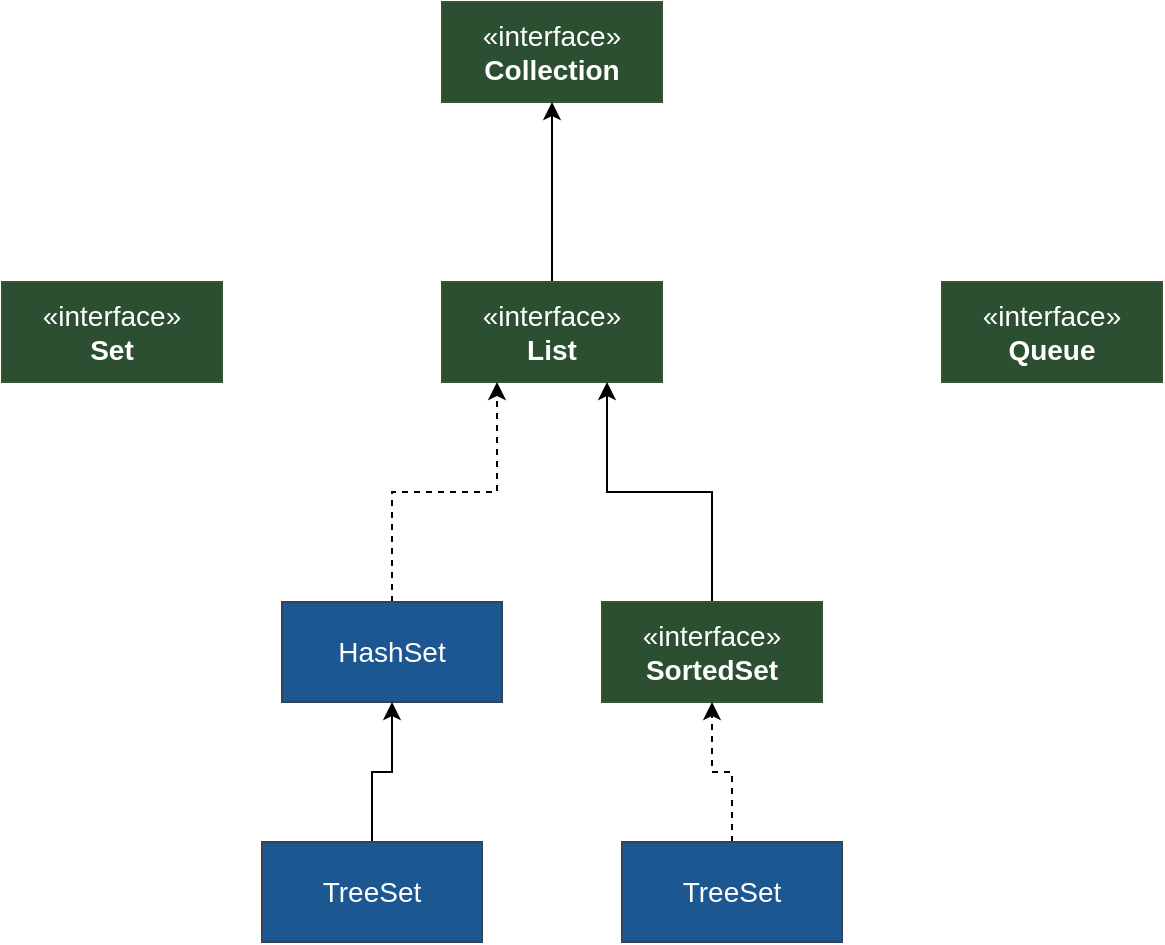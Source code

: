 <mxfile version="26.2.15" pages="2">
  <diagram name="collection" id="-2towvH4MHdE9i-vxk6R">
    <mxGraphModel dx="885" dy="650" grid="1" gridSize="10" guides="1" tooltips="1" connect="1" arrows="1" fold="1" page="1" pageScale="1" pageWidth="4681" pageHeight="3300" math="0" shadow="0">
      <root>
        <mxCell id="0" />
        <mxCell id="1" parent="0" />
        <mxCell id="0SrvfPggg7ZYmpCGv3lE-6" value="«interface»&lt;br style=&quot;font-size: 14px;&quot;&gt;&lt;b style=&quot;font-size: 14px;&quot;&gt;Collection&lt;/b&gt;" style="html=1;whiteSpace=wrap;fontSize=14;fillColor=#2C4F32;strokeColor=#3A5431;fontColor=#ffffff;" parent="1" vertex="1">
          <mxGeometry x="470" y="100" width="110" height="50" as="geometry" />
        </mxCell>
        <mxCell id="0SrvfPggg7ZYmpCGv3lE-7" value="«interface»&lt;br style=&quot;font-size: 14px;&quot;&gt;&lt;b&gt;Set&lt;/b&gt;" style="html=1;whiteSpace=wrap;fontSize=14;fillColor=#2C4F32;strokeColor=#3A5431;fontColor=#ffffff;" parent="1" vertex="1">
          <mxGeometry x="250" y="240" width="110" height="50" as="geometry" />
        </mxCell>
        <mxCell id="0SrvfPggg7ZYmpCGv3lE-19" style="edgeStyle=orthogonalEdgeStyle;rounded=0;orthogonalLoop=1;jettySize=auto;html=1;entryX=0.5;entryY=1;entryDx=0;entryDy=0;" parent="1" source="0SrvfPggg7ZYmpCGv3lE-8" target="0SrvfPggg7ZYmpCGv3lE-6" edge="1">
          <mxGeometry relative="1" as="geometry" />
        </mxCell>
        <mxCell id="0SrvfPggg7ZYmpCGv3lE-8" value="«interface»&lt;br style=&quot;font-size: 14px;&quot;&gt;&lt;b&gt;List&lt;/b&gt;" style="html=1;whiteSpace=wrap;fontSize=14;fillColor=#2C4F32;strokeColor=#3A5431;fontColor=#ffffff;" parent="1" vertex="1">
          <mxGeometry x="470" y="240" width="110" height="50" as="geometry" />
        </mxCell>
        <mxCell id="0SrvfPggg7ZYmpCGv3lE-9" value="«interface»&lt;br style=&quot;font-size: 14px;&quot;&gt;&lt;b&gt;Queue&lt;/b&gt;" style="html=1;whiteSpace=wrap;fontSize=14;fillColor=#2C4F32;strokeColor=#3A5431;fontColor=#ffffff;" parent="1" vertex="1">
          <mxGeometry x="720" y="240" width="110" height="50" as="geometry" />
        </mxCell>
        <mxCell id="0SrvfPggg7ZYmpCGv3lE-17" style="edgeStyle=orthogonalEdgeStyle;rounded=0;orthogonalLoop=1;jettySize=auto;html=1;entryX=0.75;entryY=1;entryDx=0;entryDy=0;" parent="1" source="0SrvfPggg7ZYmpCGv3lE-10" target="0SrvfPggg7ZYmpCGv3lE-8" edge="1">
          <mxGeometry relative="1" as="geometry" />
        </mxCell>
        <mxCell id="0SrvfPggg7ZYmpCGv3lE-10" value="«interface»&lt;br style=&quot;font-size: 14px;&quot;&gt;&lt;b&gt;SortedSet&lt;/b&gt;" style="html=1;whiteSpace=wrap;fontSize=14;fillColor=#2C4F32;strokeColor=#3A5431;fontColor=#ffffff;" parent="1" vertex="1">
          <mxGeometry x="550" y="400" width="110" height="50" as="geometry" />
        </mxCell>
        <mxCell id="0SrvfPggg7ZYmpCGv3lE-18" style="edgeStyle=orthogonalEdgeStyle;rounded=0;orthogonalLoop=1;jettySize=auto;html=1;entryX=0.25;entryY=1;entryDx=0;entryDy=0;dashed=1;" parent="1" source="0SrvfPggg7ZYmpCGv3lE-11" target="0SrvfPggg7ZYmpCGv3lE-8" edge="1">
          <mxGeometry relative="1" as="geometry" />
        </mxCell>
        <mxCell id="0SrvfPggg7ZYmpCGv3lE-11" value="HashSet" style="html=1;whiteSpace=wrap;fontSize=14;fillColor=#1D5791;strokeColor=#314354;labelBorderColor=none;fontColor=#ffffff;" parent="1" vertex="1">
          <mxGeometry x="390" y="400" width="110" height="50" as="geometry" />
        </mxCell>
        <mxCell id="0SrvfPggg7ZYmpCGv3lE-16" style="edgeStyle=orthogonalEdgeStyle;rounded=0;orthogonalLoop=1;jettySize=auto;html=1;entryX=0.5;entryY=1;entryDx=0;entryDy=0;dashed=1;" parent="1" source="0SrvfPggg7ZYmpCGv3lE-12" target="0SrvfPggg7ZYmpCGv3lE-10" edge="1">
          <mxGeometry relative="1" as="geometry" />
        </mxCell>
        <mxCell id="0SrvfPggg7ZYmpCGv3lE-12" value="TreeSet" style="html=1;whiteSpace=wrap;fontSize=14;fillColor=#1D5791;strokeColor=#314354;fontColor=#ffffff;" parent="1" vertex="1">
          <mxGeometry x="560" y="520" width="110" height="50" as="geometry" />
        </mxCell>
        <mxCell id="0SrvfPggg7ZYmpCGv3lE-15" style="edgeStyle=orthogonalEdgeStyle;rounded=0;orthogonalLoop=1;jettySize=auto;html=1;exitX=0.5;exitY=0;exitDx=0;exitDy=0;entryX=0.5;entryY=1;entryDx=0;entryDy=0;" parent="1" source="0SrvfPggg7ZYmpCGv3lE-13" target="0SrvfPggg7ZYmpCGv3lE-11" edge="1">
          <mxGeometry relative="1" as="geometry" />
        </mxCell>
        <mxCell id="0SrvfPggg7ZYmpCGv3lE-13" value="TreeSet" style="html=1;whiteSpace=wrap;fontSize=14;fillColor=#1D5791;strokeColor=#314354;fontColor=#ffffff;" parent="1" vertex="1">
          <mxGeometry x="380" y="520" width="110" height="50" as="geometry" />
        </mxCell>
      </root>
    </mxGraphModel>
  </diagram>
  <diagram name="map" id="RQQWI_7sXrHtqQXol-Q3">
    <mxGraphModel dx="814" dy="598" grid="1" gridSize="10" guides="1" tooltips="1" connect="1" arrows="1" fold="1" page="1" pageScale="1" pageWidth="4681" pageHeight="3300" math="0" shadow="0">
      <root>
        <mxCell id="mSwIN0QU2MWPfUyMXkYj-0" />
        <mxCell id="mSwIN0QU2MWPfUyMXkYj-1" parent="mSwIN0QU2MWPfUyMXkYj-0" />
        <mxCell id="mSwIN0QU2MWPfUyMXkYj-2" value="«interface»&lt;br style=&quot;font-size: 14px;&quot;&gt;&lt;b&gt;Map&lt;/b&gt;" style="html=1;whiteSpace=wrap;fontSize=14;fillColor=#2C4F32;strokeColor=#3A5431;fontColor=#ffffff;" vertex="1" parent="mSwIN0QU2MWPfUyMXkYj-1">
          <mxGeometry x="400" y="80" width="220" height="50" as="geometry" />
        </mxCell>
        <mxCell id="mSwIN0QU2MWPfUyMXkYj-7" style="edgeStyle=orthogonalEdgeStyle;rounded=0;orthogonalLoop=1;jettySize=auto;html=1;entryX=0.75;entryY=1;entryDx=0;entryDy=0;exitX=0.5;exitY=0;exitDx=0;exitDy=0;" edge="1" parent="mSwIN0QU2MWPfUyMXkYj-1" source="mSwIN0QU2MWPfUyMXkYj-8" target="mSwIN0QU2MWPfUyMXkYj-2">
          <mxGeometry relative="1" as="geometry">
            <mxPoint x="552.5" y="290" as="targetPoint" />
          </mxGeometry>
        </mxCell>
        <mxCell id="mSwIN0QU2MWPfUyMXkYj-8" value="«interface»&lt;br style=&quot;font-size: 14px;&quot;&gt;&lt;b&gt;SortedMap&lt;/b&gt;" style="html=1;whiteSpace=wrap;fontSize=14;fillColor=#2C4F32;strokeColor=#3A5431;fontColor=#ffffff;" vertex="1" parent="mSwIN0QU2MWPfUyMXkYj-1">
          <mxGeometry x="590" y="250" width="110" height="50" as="geometry" />
        </mxCell>
        <mxCell id="mSwIN0QU2MWPfUyMXkYj-9" style="edgeStyle=orthogonalEdgeStyle;rounded=0;orthogonalLoop=1;jettySize=auto;html=1;entryX=0.25;entryY=1;entryDx=0;entryDy=0;dashed=1;" edge="1" parent="mSwIN0QU2MWPfUyMXkYj-1" source="mSwIN0QU2MWPfUyMXkYj-10" target="mSwIN0QU2MWPfUyMXkYj-2">
          <mxGeometry relative="1" as="geometry">
            <mxPoint x="497.5" y="290" as="targetPoint" />
            <Array as="points">
              <mxPoint x="375" y="210" />
              <mxPoint x="455" y="210" />
            </Array>
          </mxGeometry>
        </mxCell>
        <mxCell id="mSwIN0QU2MWPfUyMXkYj-10" value="HashMap" style="html=1;whiteSpace=wrap;fontSize=14;fillColor=#1D5791;strokeColor=#314354;labelBorderColor=none;fontColor=#ffffff;" vertex="1" parent="mSwIN0QU2MWPfUyMXkYj-1">
          <mxGeometry x="320" y="250" width="110" height="50" as="geometry" />
        </mxCell>
        <mxCell id="mSwIN0QU2MWPfUyMXkYj-11" style="edgeStyle=orthogonalEdgeStyle;rounded=0;orthogonalLoop=1;jettySize=auto;html=1;entryX=0.5;entryY=1;entryDx=0;entryDy=0;dashed=1;" edge="1" parent="mSwIN0QU2MWPfUyMXkYj-1" source="mSwIN0QU2MWPfUyMXkYj-12" target="mSwIN0QU2MWPfUyMXkYj-8">
          <mxGeometry relative="1" as="geometry" />
        </mxCell>
        <mxCell id="mSwIN0QU2MWPfUyMXkYj-12" value="TreeMap" style="html=1;whiteSpace=wrap;fontSize=14;fillColor=#1D5791;strokeColor=#314354;fontColor=#ffffff;" vertex="1" parent="mSwIN0QU2MWPfUyMXkYj-1">
          <mxGeometry x="590" y="430" width="110" height="50" as="geometry" />
        </mxCell>
        <mxCell id="mSwIN0QU2MWPfUyMXkYj-13" style="edgeStyle=orthogonalEdgeStyle;rounded=0;orthogonalLoop=1;jettySize=auto;html=1;exitX=0.5;exitY=0;exitDx=0;exitDy=0;entryX=0.5;entryY=1;entryDx=0;entryDy=0;" edge="1" parent="mSwIN0QU2MWPfUyMXkYj-1" source="mSwIN0QU2MWPfUyMXkYj-14" target="mSwIN0QU2MWPfUyMXkYj-10">
          <mxGeometry relative="1" as="geometry" />
        </mxCell>
        <mxCell id="mSwIN0QU2MWPfUyMXkYj-14" value="LinkedHashMap" style="html=1;whiteSpace=wrap;fontSize=14;fillColor=#1D5791;strokeColor=#314354;fontColor=#ffffff;" vertex="1" parent="mSwIN0QU2MWPfUyMXkYj-1">
          <mxGeometry x="310" y="430" width="130" height="50" as="geometry" />
        </mxCell>
        <mxCell id="hfJqmfsPIECu3mqhpA5X-1" value="HashTable" style="html=1;whiteSpace=wrap;fontSize=14;fillColor=#1D5791;strokeColor=#314354;labelBorderColor=none;fontColor=#ffffff;" vertex="1" parent="mSwIN0QU2MWPfUyMXkYj-1">
          <mxGeometry x="455" y="250" width="110" height="50" as="geometry" />
        </mxCell>
        <mxCell id="hfJqmfsPIECu3mqhpA5X-2" style="edgeStyle=orthogonalEdgeStyle;rounded=0;orthogonalLoop=1;jettySize=auto;html=1;entryX=0.5;entryY=1;entryDx=0;entryDy=0;dashed=1;exitX=0.5;exitY=0;exitDx=0;exitDy=0;" edge="1" parent="mSwIN0QU2MWPfUyMXkYj-1" source="hfJqmfsPIECu3mqhpA5X-1" target="mSwIN0QU2MWPfUyMXkYj-2">
          <mxGeometry relative="1" as="geometry">
            <mxPoint x="385" y="260" as="sourcePoint" />
            <mxPoint x="508" y="160" as="targetPoint" />
            <Array as="points">
              <mxPoint x="510" y="230" />
              <mxPoint x="510" y="230" />
            </Array>
          </mxGeometry>
        </mxCell>
      </root>
    </mxGraphModel>
  </diagram>
</mxfile>
